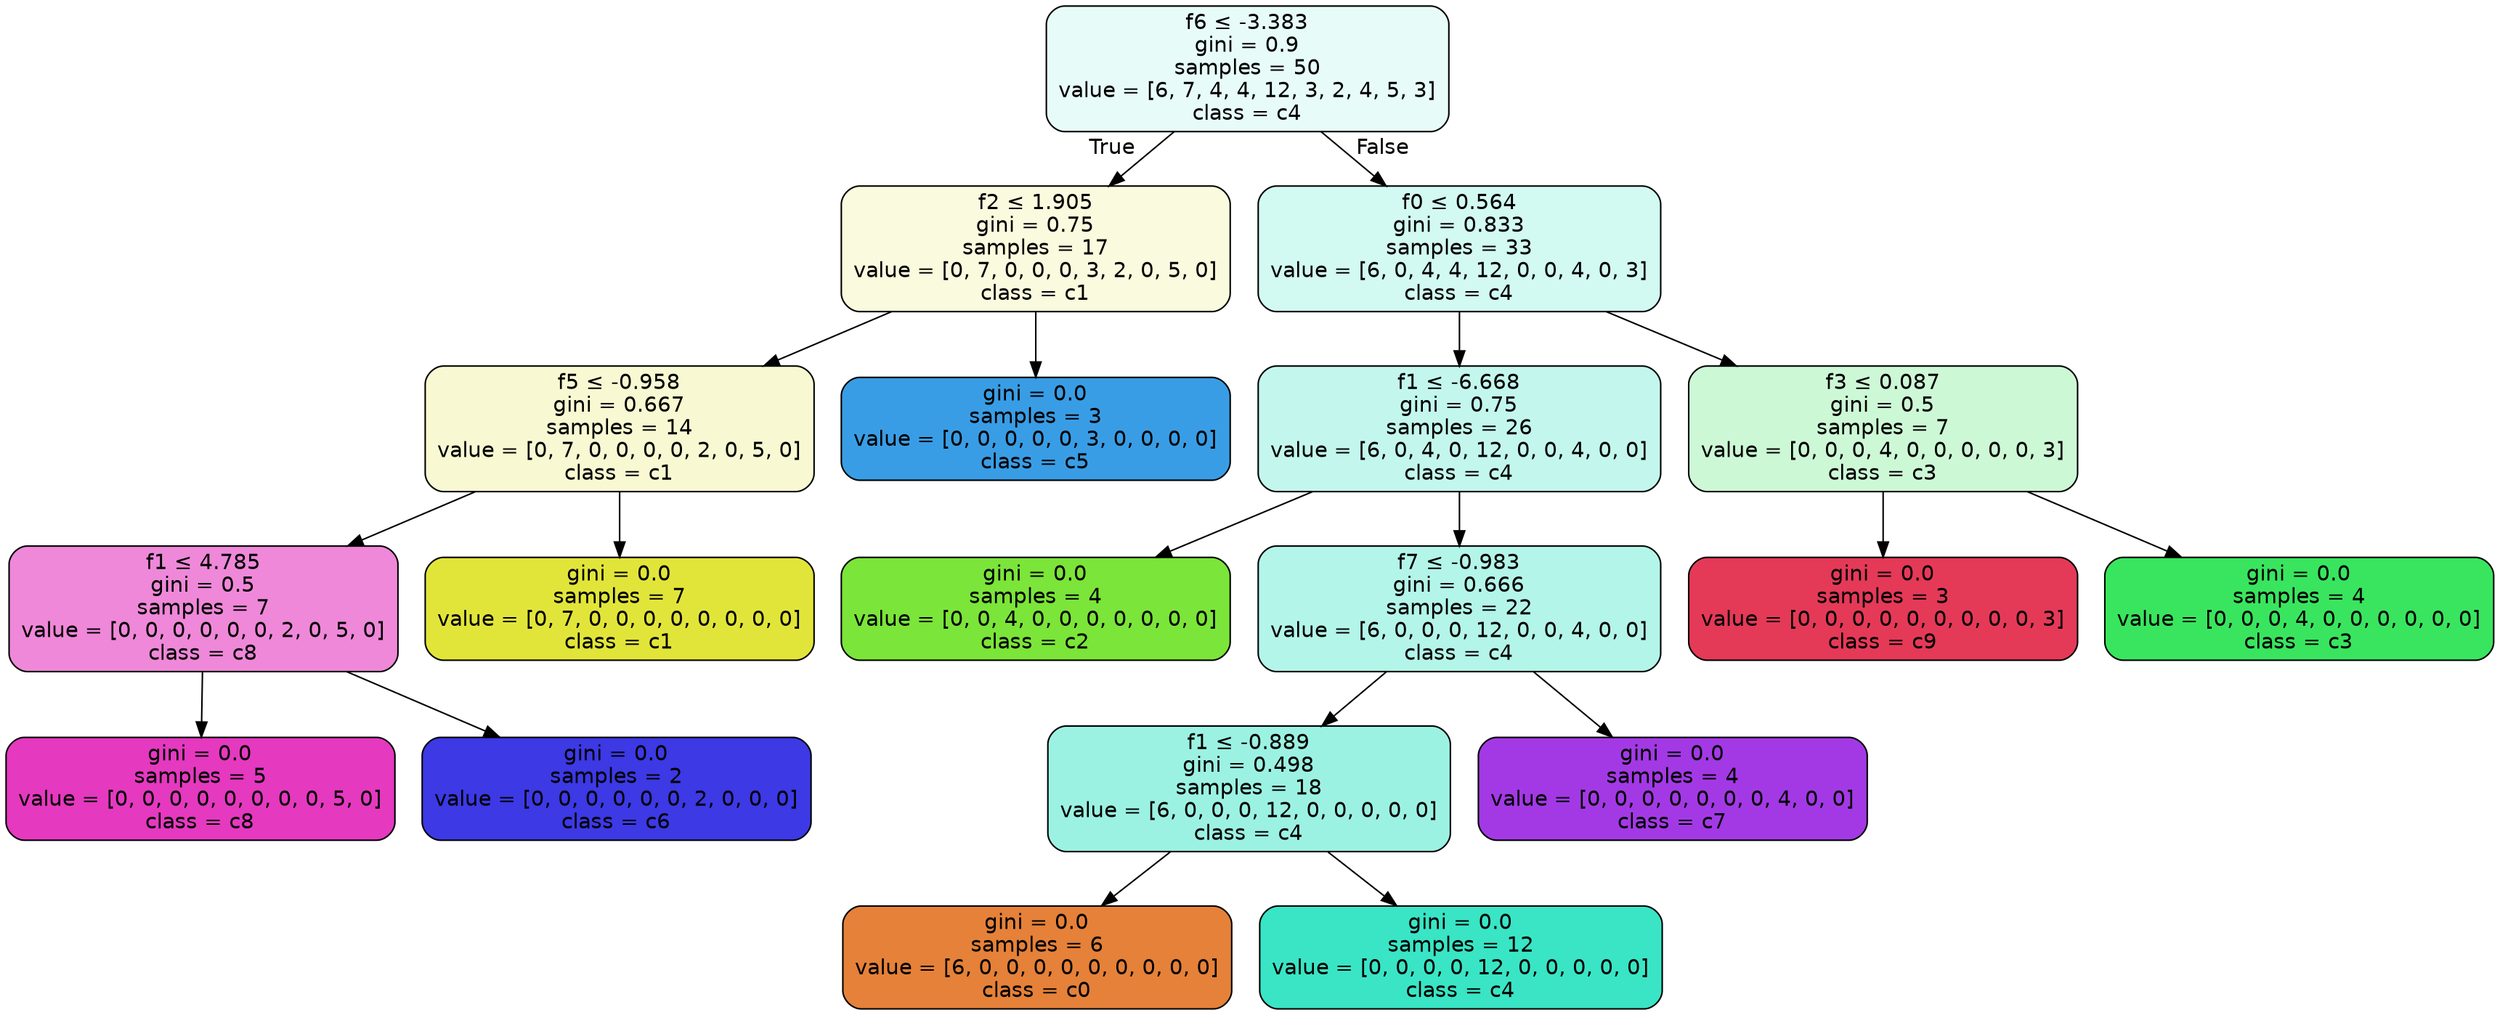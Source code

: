 digraph Tree {
node [shape=box, style="filled, rounded", color="black", fontname=helvetica] ;
edge [fontname=helvetica] ;
0 [label=<f6 &le; -3.383<br/>gini = 0.9<br/>samples = 50<br/>value = [6, 7, 4, 4, 12, 3, 2, 4, 5, 3]<br/>class = c4>, fillcolor="#39e5c51e"] ;
1 [label=<f2 &le; 1.905<br/>gini = 0.75<br/>samples = 17<br/>value = [0, 7, 0, 0, 0, 3, 2, 0, 5, 0]<br/>class = c1>, fillcolor="#e2e5392a"] ;
0 -> 1 [labeldistance=2.5, labelangle=45, headlabel="True"] ;
2 [label=<f5 &le; -0.958<br/>gini = 0.667<br/>samples = 14<br/>value = [0, 7, 0, 0, 0, 0, 2, 0, 5, 0]<br/>class = c1>, fillcolor="#e2e53939"] ;
1 -> 2 ;
3 [label=<f1 &le; 4.785<br/>gini = 0.5<br/>samples = 7<br/>value = [0, 0, 0, 0, 0, 0, 2, 0, 5, 0]<br/>class = c8>, fillcolor="#e539c099"] ;
2 -> 3 ;
4 [label=<gini = 0.0<br/>samples = 5<br/>value = [0, 0, 0, 0, 0, 0, 0, 0, 5, 0]<br/>class = c8>, fillcolor="#e539c0ff"] ;
3 -> 4 ;
5 [label=<gini = 0.0<br/>samples = 2<br/>value = [0, 0, 0, 0, 0, 0, 2, 0, 0, 0]<br/>class = c6>, fillcolor="#3c39e5ff"] ;
3 -> 5 ;
6 [label=<gini = 0.0<br/>samples = 7<br/>value = [0, 7, 0, 0, 0, 0, 0, 0, 0, 0]<br/>class = c1>, fillcolor="#e2e539ff"] ;
2 -> 6 ;
7 [label=<gini = 0.0<br/>samples = 3<br/>value = [0, 0, 0, 0, 0, 3, 0, 0, 0, 0]<br/>class = c5>, fillcolor="#399de5ff"] ;
1 -> 7 ;
8 [label=<f0 &le; 0.564<br/>gini = 0.833<br/>samples = 33<br/>value = [6, 0, 4, 4, 12, 0, 0, 4, 0, 3]<br/>class = c4>, fillcolor="#39e5c539"] ;
0 -> 8 [labeldistance=2.5, labelangle=-45, headlabel="False"] ;
9 [label=<f1 &le; -6.668<br/>gini = 0.75<br/>samples = 26<br/>value = [6, 0, 4, 0, 12, 0, 0, 4, 0, 0]<br/>class = c4>, fillcolor="#39e5c54d"] ;
8 -> 9 ;
10 [label=<gini = 0.0<br/>samples = 4<br/>value = [0, 0, 4, 0, 0, 0, 0, 0, 0, 0]<br/>class = c2>, fillcolor="#7be539ff"] ;
9 -> 10 ;
11 [label=<f7 &le; -0.983<br/>gini = 0.666<br/>samples = 22<br/>value = [6, 0, 0, 0, 12, 0, 0, 4, 0, 0]<br/>class = c4>, fillcolor="#39e5c560"] ;
9 -> 11 ;
12 [label=<f1 &le; -0.889<br/>gini = 0.498<br/>samples = 18<br/>value = [6, 0, 0, 0, 12, 0, 0, 0, 0, 0]<br/>class = c4>, fillcolor="#39e5c57f"] ;
11 -> 12 ;
13 [label=<gini = 0.0<br/>samples = 6<br/>value = [6, 0, 0, 0, 0, 0, 0, 0, 0, 0]<br/>class = c0>, fillcolor="#e58139ff"] ;
12 -> 13 ;
14 [label=<gini = 0.0<br/>samples = 12<br/>value = [0, 0, 0, 0, 12, 0, 0, 0, 0, 0]<br/>class = c4>, fillcolor="#39e5c5ff"] ;
12 -> 14 ;
15 [label=<gini = 0.0<br/>samples = 4<br/>value = [0, 0, 0, 0, 0, 0, 0, 4, 0, 0]<br/>class = c7>, fillcolor="#a339e5ff"] ;
11 -> 15 ;
16 [label=<f3 &le; 0.087<br/>gini = 0.5<br/>samples = 7<br/>value = [0, 0, 0, 4, 0, 0, 0, 0, 0, 3]<br/>class = c3>, fillcolor="#39e55e40"] ;
8 -> 16 ;
17 [label=<gini = 0.0<br/>samples = 3<br/>value = [0, 0, 0, 0, 0, 0, 0, 0, 0, 3]<br/>class = c9>, fillcolor="#e53958ff"] ;
16 -> 17 ;
18 [label=<gini = 0.0<br/>samples = 4<br/>value = [0, 0, 0, 4, 0, 0, 0, 0, 0, 0]<br/>class = c3>, fillcolor="#39e55eff"] ;
16 -> 18 ;
}
